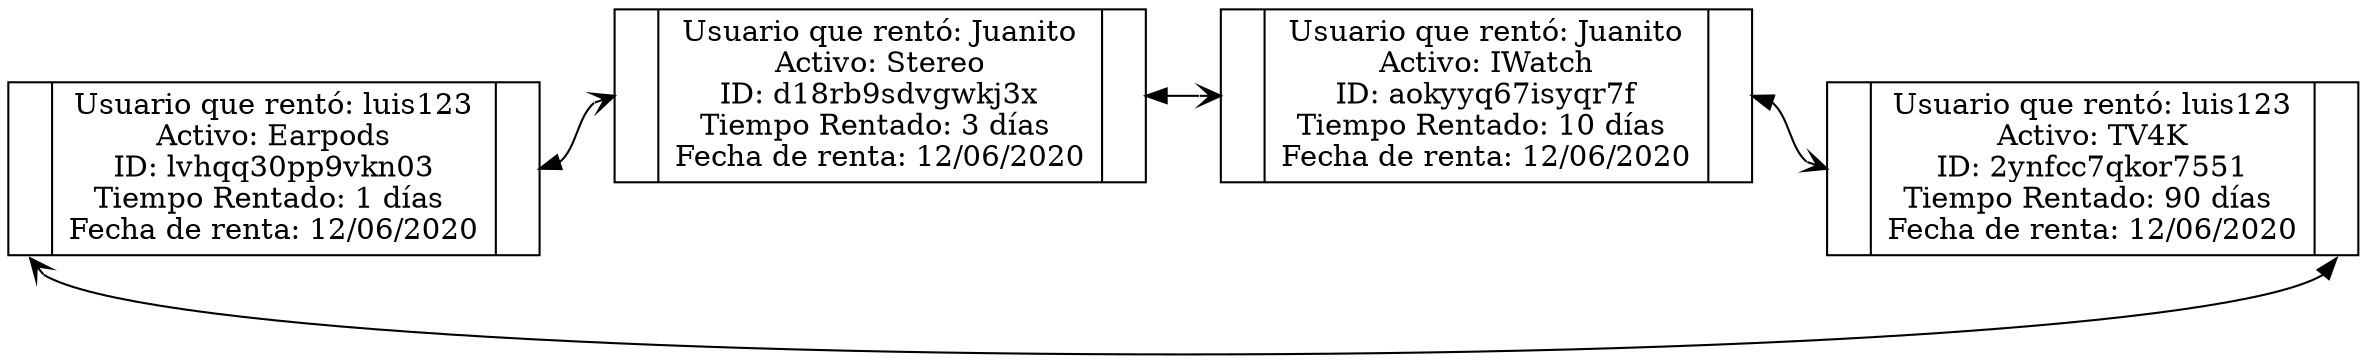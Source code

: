 digraph g{
rankdir=LR;
node [shape=record];
Earpods[label = "{<prev>|Usuario que rentó: luis123\nActivo: Earpods\nID: lvhqq30pp9vkn03\nTiempo Rentado: 1 días \nFecha de renta: 12/06/2020|<next>}"];
Stereo[label = "{<prev>|Usuario que rentó: Juanito\nActivo: Stereo\nID: d18rb9sdvgwkj3x\nTiempo Rentado: 3 días \nFecha de renta: 12/06/2020|<next>}"];
IWatch[label = "{<prev>|Usuario que rentó: Juanito\nActivo: IWatch\nID: aokyyq67isyqr7f\nTiempo Rentado: 10 días \nFecha de renta: 12/06/2020|<next>}"];
TV4K[label = "{<prev>|Usuario que rentó: luis123\nActivo: TV4K\nID: 2ynfcc7qkor7551\nTiempo Rentado: 90 días \nFecha de renta: 12/06/2020|<next>}"];
Earpods:next->Stereo:prev [arrowhead=vee, dir=both, tailclip=false];
Stereo:next->IWatch:prev [arrowhead=vee, dir=both, tailclip=false];
IWatch:next->TV4K:prev [arrowhead=vee, dir=both, tailclip=false];
TV4K:next->Earpods:prev [arrowhead=vee, dir=both, tailclip=false];
}
